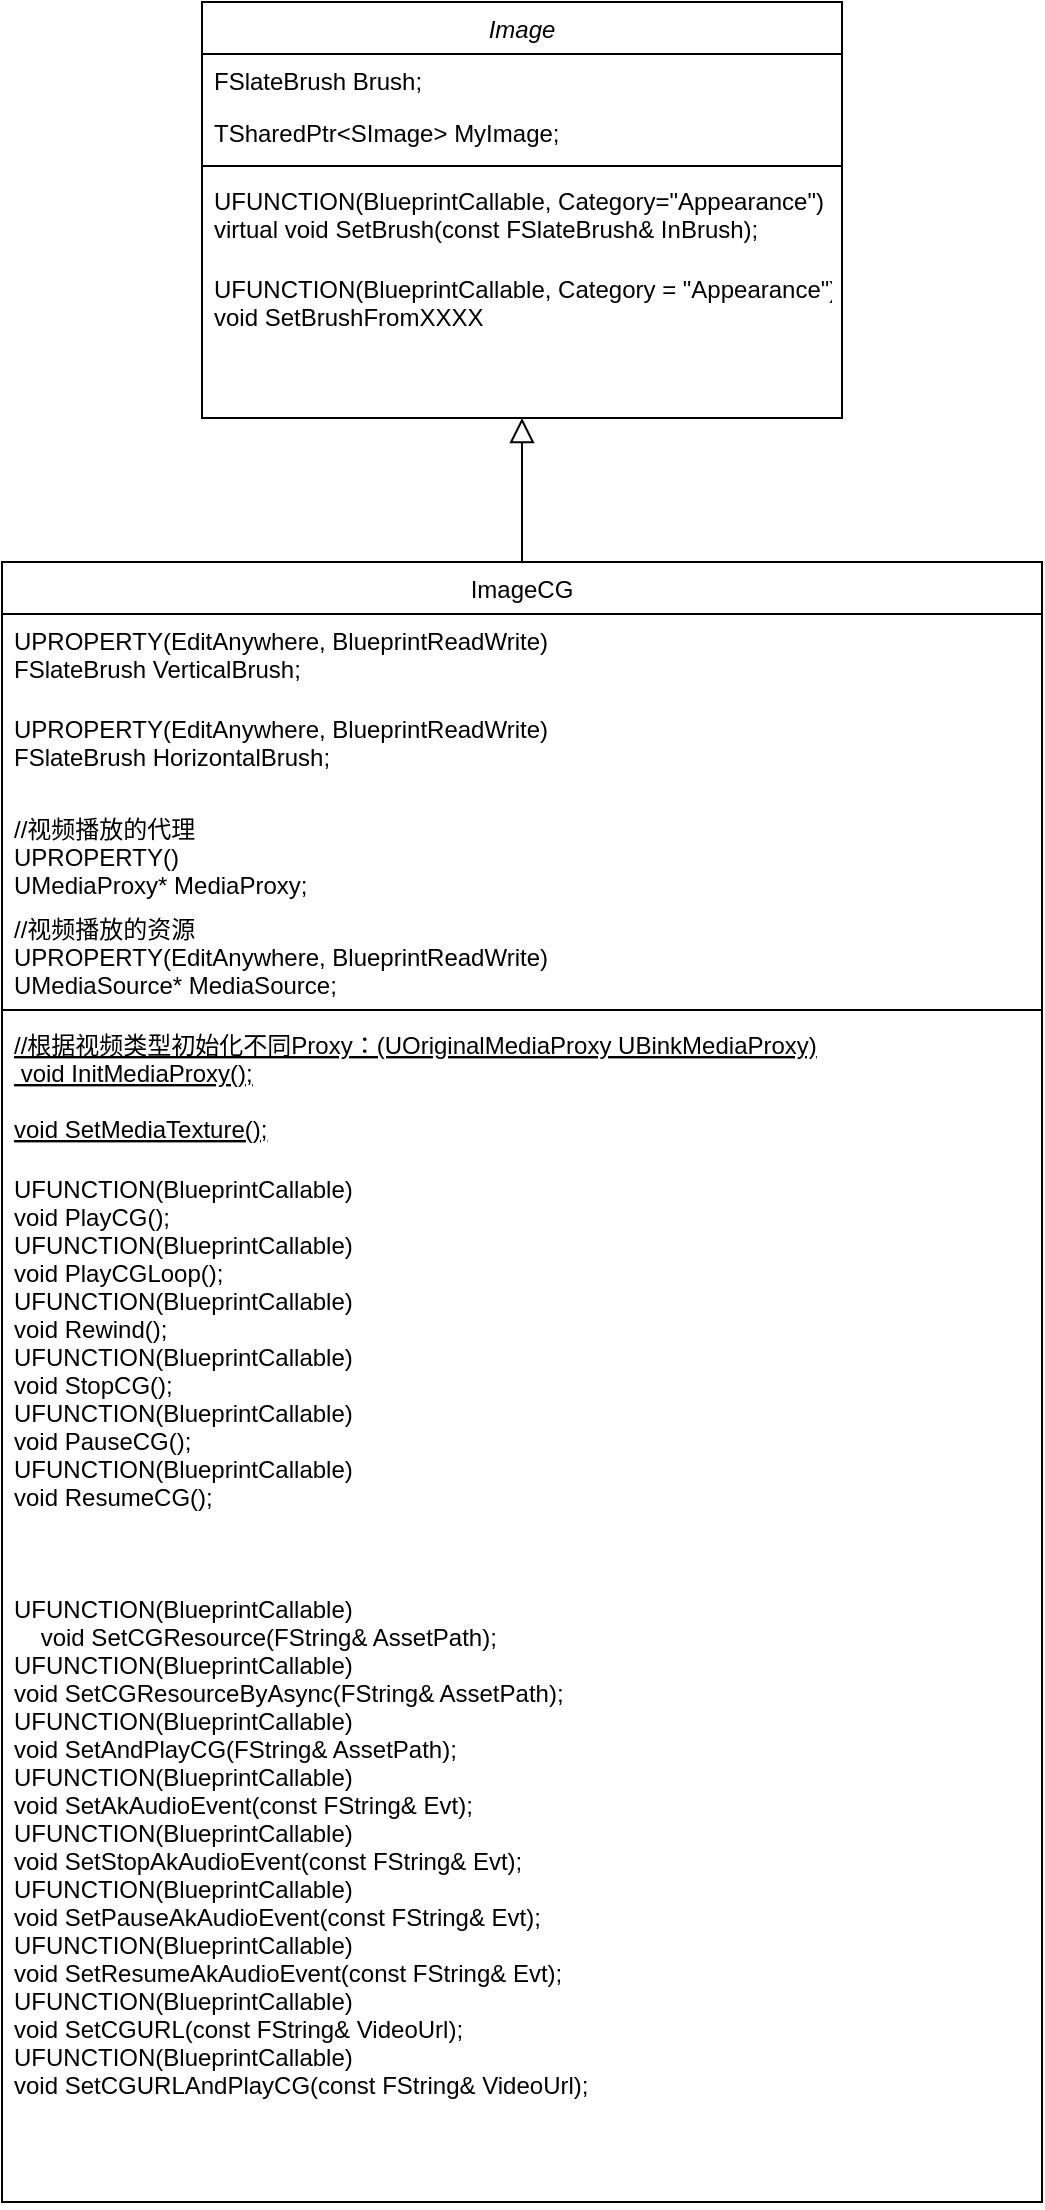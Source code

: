 <mxfile version="21.0.10" type="github">
  <diagram id="C5RBs43oDa-KdzZeNtuy" name="Page-1">
    <mxGraphModel dx="1391" dy="803" grid="1" gridSize="10" guides="1" tooltips="1" connect="1" arrows="1" fold="1" page="1" pageScale="1" pageWidth="827" pageHeight="1169" math="0" shadow="0">
      <root>
        <mxCell id="WIyWlLk6GJQsqaUBKTNV-0" />
        <mxCell id="WIyWlLk6GJQsqaUBKTNV-1" parent="WIyWlLk6GJQsqaUBKTNV-0" />
        <mxCell id="zkfFHV4jXpPFQw0GAbJ--0" value="Image" style="swimlane;fontStyle=2;align=center;verticalAlign=top;childLayout=stackLayout;horizontal=1;startSize=26;horizontalStack=0;resizeParent=1;resizeLast=0;collapsible=1;marginBottom=0;rounded=0;shadow=0;strokeWidth=1;" parent="WIyWlLk6GJQsqaUBKTNV-1" vertex="1">
          <mxGeometry x="254" y="50" width="320" height="208" as="geometry">
            <mxRectangle x="230" y="140" width="160" height="26" as="alternateBounds" />
          </mxGeometry>
        </mxCell>
        <mxCell id="zkfFHV4jXpPFQw0GAbJ--1" value="FSlateBrush Brush;" style="text;align=left;verticalAlign=top;spacingLeft=4;spacingRight=4;overflow=hidden;rotatable=0;points=[[0,0.5],[1,0.5]];portConstraint=eastwest;" parent="zkfFHV4jXpPFQw0GAbJ--0" vertex="1">
          <mxGeometry y="26" width="320" height="26" as="geometry" />
        </mxCell>
        <mxCell id="zkfFHV4jXpPFQw0GAbJ--2" value="TSharedPtr&lt;SImage&gt; MyImage;" style="text;align=left;verticalAlign=top;spacingLeft=4;spacingRight=4;overflow=hidden;rotatable=0;points=[[0,0.5],[1,0.5]];portConstraint=eastwest;rounded=0;shadow=0;html=0;" parent="zkfFHV4jXpPFQw0GAbJ--0" vertex="1">
          <mxGeometry y="52" width="320" height="26" as="geometry" />
        </mxCell>
        <mxCell id="zkfFHV4jXpPFQw0GAbJ--4" value="" style="line;html=1;strokeWidth=1;align=left;verticalAlign=middle;spacingTop=-1;spacingLeft=3;spacingRight=3;rotatable=0;labelPosition=right;points=[];portConstraint=eastwest;" parent="zkfFHV4jXpPFQw0GAbJ--0" vertex="1">
          <mxGeometry y="78" width="320" height="8" as="geometry" />
        </mxCell>
        <mxCell id="zkfFHV4jXpPFQw0GAbJ--5" value="	UFUNCTION(BlueprintCallable, Category=&quot;Appearance&quot;)&#xa;	virtual void SetBrush(const FSlateBrush&amp; InBrush);" style="text;align=left;verticalAlign=top;spacingLeft=4;spacingRight=4;overflow=hidden;rotatable=0;points=[[0,0.5],[1,0.5]];portConstraint=eastwest;" parent="zkfFHV4jXpPFQw0GAbJ--0" vertex="1">
          <mxGeometry y="86" width="320" height="44" as="geometry" />
        </mxCell>
        <mxCell id="VpZdodccctg8bZo-_C8--0" value="	UFUNCTION(BlueprintCallable, Category = &quot;Appearance&quot;)&#xa;	void SetBrushFromXXXX" style="text;align=left;verticalAlign=top;spacingLeft=4;spacingRight=4;overflow=hidden;rotatable=0;points=[[0,0.5],[1,0.5]];portConstraint=eastwest;" vertex="1" parent="zkfFHV4jXpPFQw0GAbJ--0">
          <mxGeometry y="130" width="320" height="60" as="geometry" />
        </mxCell>
        <mxCell id="zkfFHV4jXpPFQw0GAbJ--6" value="ImageCG" style="swimlane;fontStyle=0;align=center;verticalAlign=top;childLayout=stackLayout;horizontal=1;startSize=26;horizontalStack=0;resizeParent=1;resizeLast=0;collapsible=1;marginBottom=0;rounded=0;shadow=0;strokeWidth=1;" parent="WIyWlLk6GJQsqaUBKTNV-1" vertex="1">
          <mxGeometry x="154" y="330" width="520" height="820" as="geometry">
            <mxRectangle x="130" y="380" width="160" height="26" as="alternateBounds" />
          </mxGeometry>
        </mxCell>
        <mxCell id="zkfFHV4jXpPFQw0GAbJ--7" value="	UPROPERTY(EditAnywhere, BlueprintReadWrite)&#xa;	FSlateBrush VerticalBrush;" style="text;align=left;verticalAlign=top;spacingLeft=4;spacingRight=4;overflow=hidden;rotatable=0;points=[[0,0.5],[1,0.5]];portConstraint=eastwest;" parent="zkfFHV4jXpPFQw0GAbJ--6" vertex="1">
          <mxGeometry y="26" width="520" height="44" as="geometry" />
        </mxCell>
        <mxCell id="zkfFHV4jXpPFQw0GAbJ--8" value="	UPROPERTY(EditAnywhere, BlueprintReadWrite)&#xa;	FSlateBrush	HorizontalBrush;" style="text;align=left;verticalAlign=top;spacingLeft=4;spacingRight=4;overflow=hidden;rotatable=0;points=[[0,0.5],[1,0.5]];portConstraint=eastwest;rounded=0;shadow=0;html=0;" parent="zkfFHV4jXpPFQw0GAbJ--6" vertex="1">
          <mxGeometry y="70" width="520" height="50" as="geometry" />
        </mxCell>
        <mxCell id="VpZdodccctg8bZo-_C8--2" value="//视频播放的代理&#xa;	UPROPERTY()&#xa;	UMediaProxy* MediaProxy;" style="text;align=left;verticalAlign=top;spacingLeft=4;spacingRight=4;overflow=hidden;rotatable=0;points=[[0,0.5],[1,0.5]];portConstraint=eastwest;rounded=0;shadow=0;html=0;" vertex="1" parent="zkfFHV4jXpPFQw0GAbJ--6">
          <mxGeometry y="120" width="520" height="50" as="geometry" />
        </mxCell>
        <mxCell id="VpZdodccctg8bZo-_C8--3" value="//视频播放的资源&#xa;	UPROPERTY(EditAnywhere, BlueprintReadWrite)&#xa;	UMediaSource* MediaSource;" style="text;align=left;verticalAlign=top;spacingLeft=4;spacingRight=4;overflow=hidden;rotatable=0;points=[[0,0.5],[1,0.5]];portConstraint=eastwest;rounded=0;shadow=0;html=0;" vertex="1" parent="zkfFHV4jXpPFQw0GAbJ--6">
          <mxGeometry y="170" width="520" height="50" as="geometry" />
        </mxCell>
        <mxCell id="zkfFHV4jXpPFQw0GAbJ--9" value="" style="line;html=1;strokeWidth=1;align=left;verticalAlign=middle;spacingTop=-1;spacingLeft=3;spacingRight=3;rotatable=0;labelPosition=right;points=[];portConstraint=eastwest;" parent="zkfFHV4jXpPFQw0GAbJ--6" vertex="1">
          <mxGeometry y="220" width="520" height="8" as="geometry" />
        </mxCell>
        <mxCell id="zkfFHV4jXpPFQw0GAbJ--10" value="//根据视频类型初始化不同Proxy：(UOriginalMediaProxy UBinkMediaProxy)&#xa; void InitMediaProxy();" style="text;align=left;verticalAlign=top;spacingLeft=4;spacingRight=4;overflow=hidden;rotatable=0;points=[[0,0.5],[1,0.5]];portConstraint=eastwest;fontStyle=4" parent="zkfFHV4jXpPFQw0GAbJ--6" vertex="1">
          <mxGeometry y="228" width="520" height="42" as="geometry" />
        </mxCell>
        <mxCell id="VpZdodccctg8bZo-_C8--4" value="	void SetMediaTexture();" style="text;align=left;verticalAlign=top;spacingLeft=4;spacingRight=4;overflow=hidden;rotatable=0;points=[[0,0.5],[1,0.5]];portConstraint=eastwest;fontStyle=4" vertex="1" parent="zkfFHV4jXpPFQw0GAbJ--6">
          <mxGeometry y="270" width="520" height="30" as="geometry" />
        </mxCell>
        <mxCell id="zkfFHV4jXpPFQw0GAbJ--11" value="	UFUNCTION(BlueprintCallable)&#xa;	void PlayCG();&#xa;	UFUNCTION(BlueprintCallable)&#xa;	void PlayCGLoop();&#xa;	UFUNCTION(BlueprintCallable)&#xa;	void Rewind();&#xa;	UFUNCTION(BlueprintCallable)&#xa;	void StopCG();&#xa;	UFUNCTION(BlueprintCallable)&#xa;	void PauseCG();&#xa;	UFUNCTION(BlueprintCallable)&#xa;	void ResumeCG();" style="text;align=left;verticalAlign=top;spacingLeft=4;spacingRight=4;overflow=hidden;rotatable=0;points=[[0,0.5],[1,0.5]];portConstraint=eastwest;" parent="zkfFHV4jXpPFQw0GAbJ--6" vertex="1">
          <mxGeometry y="300" width="520" height="210" as="geometry" />
        </mxCell>
        <mxCell id="VpZdodccctg8bZo-_C8--5" value="	UFUNCTION(BlueprintCallable)&#xa;    void SetCGResource(FString&amp; AssetPath);&#xa;	UFUNCTION(BlueprintCallable)&#xa;	void SetCGResourceByAsync(FString&amp; AssetPath);&#xa;	UFUNCTION(BlueprintCallable)&#xa;	void SetAndPlayCG(FString&amp; AssetPath);&#xa;	UFUNCTION(BlueprintCallable)&#xa;	void SetAkAudioEvent(const FString&amp; Evt);&#xa;	UFUNCTION(BlueprintCallable)&#xa;	void SetStopAkAudioEvent(const FString&amp; Evt);&#xa;	UFUNCTION(BlueprintCallable)&#xa;	void SetPauseAkAudioEvent(const FString&amp; Evt);&#xa;	UFUNCTION(BlueprintCallable)&#xa;	void SetResumeAkAudioEvent(const FString&amp; Evt);&#xa;	UFUNCTION(BlueprintCallable)&#xa;	void SetCGURL(const FString&amp; VideoUrl);&#xa;	UFUNCTION(BlueprintCallable)&#xa;	void SetCGURLAndPlayCG(const FString&amp; VideoUrl);" style="text;align=left;verticalAlign=top;spacingLeft=4;spacingRight=4;overflow=hidden;rotatable=0;points=[[0,0.5],[1,0.5]];portConstraint=eastwest;" vertex="1" parent="zkfFHV4jXpPFQw0GAbJ--6">
          <mxGeometry y="510" width="520" height="310" as="geometry" />
        </mxCell>
        <mxCell id="zkfFHV4jXpPFQw0GAbJ--12" value="" style="endArrow=block;endSize=10;endFill=0;shadow=0;strokeWidth=1;rounded=0;edgeStyle=elbowEdgeStyle;elbow=vertical;" parent="WIyWlLk6GJQsqaUBKTNV-1" source="zkfFHV4jXpPFQw0GAbJ--6" target="zkfFHV4jXpPFQw0GAbJ--0" edge="1">
          <mxGeometry width="160" relative="1" as="geometry">
            <mxPoint x="200" y="203" as="sourcePoint" />
            <mxPoint x="200" y="203" as="targetPoint" />
          </mxGeometry>
        </mxCell>
      </root>
    </mxGraphModel>
  </diagram>
</mxfile>
